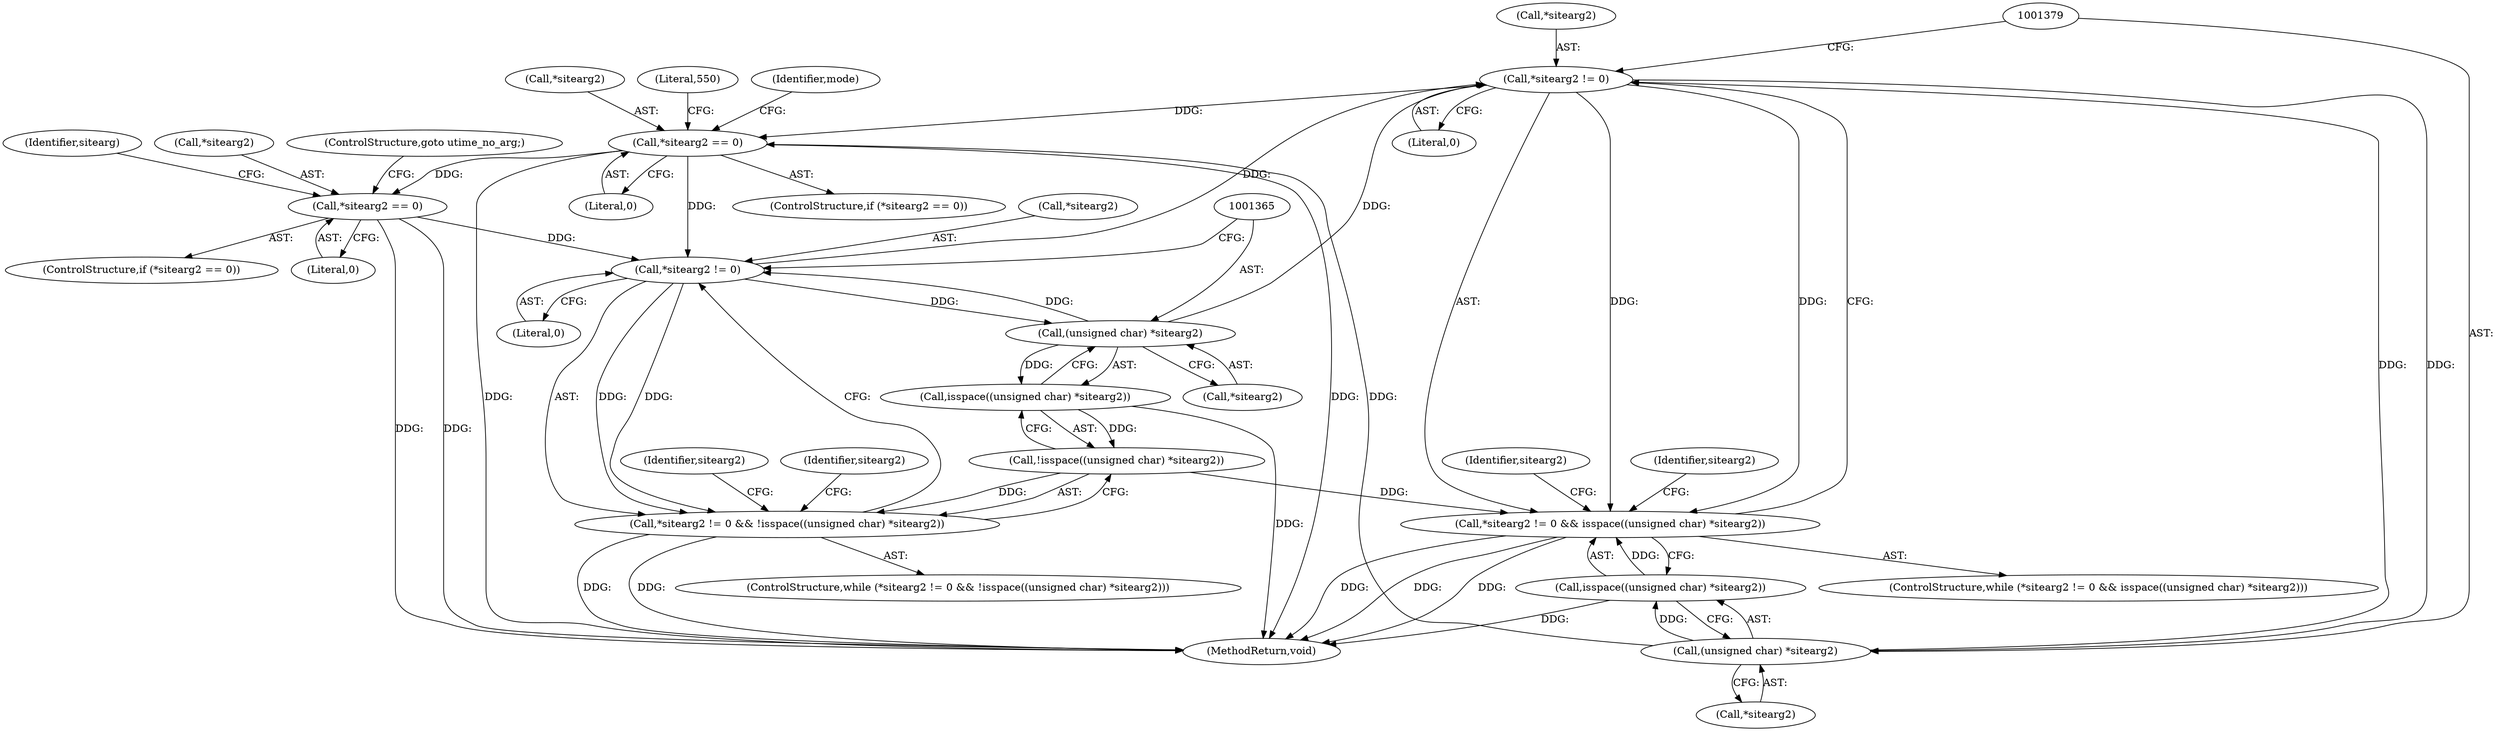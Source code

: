 digraph "0_pure-ftpd_65c4d4ad331e94661de763e9b5304d28698999c4@pointer" {
"1001373" [label="(Call,*sitearg2 != 0)"];
"1001364" [label="(Call,(unsigned char) *sitearg2)"];
"1001358" [label="(Call,*sitearg2 != 0)"];
"1001386" [label="(Call,*sitearg2 == 0)"];
"1001378" [label="(Call,(unsigned char) *sitearg2)"];
"1001373" [label="(Call,*sitearg2 != 0)"];
"1001538" [label="(Call,*sitearg2 == 0)"];
"1001372" [label="(Call,*sitearg2 != 0 && isspace((unsigned char) *sitearg2))"];
"1001357" [label="(Call,*sitearg2 != 0 && !isspace((unsigned char) *sitearg2))"];
"1001363" [label="(Call,isspace((unsigned char) *sitearg2))"];
"1001362" [label="(Call,!isspace((unsigned char) *sitearg2))"];
"1001377" [label="(Call,isspace((unsigned char) *sitearg2))"];
"1001372" [label="(Call,*sitearg2 != 0 && isspace((unsigned char) *sitearg2))"];
"1001378" [label="(Call,(unsigned char) *sitearg2)"];
"1001357" [label="(Call,*sitearg2 != 0 && !isspace((unsigned char) *sitearg2))"];
"1001387" [label="(Call,*sitearg2)"];
"1001541" [label="(Literal,0)"];
"1001545" [label="(Identifier,sitearg)"];
"1001363" [label="(Call,isspace((unsigned char) *sitearg2))"];
"1001376" [label="(Literal,0)"];
"1001537" [label="(ControlStructure,if (*sitearg2 == 0))"];
"1001358" [label="(Call,*sitearg2 != 0)"];
"1001364" [label="(Call,(unsigned char) *sitearg2)"];
"1001386" [label="(Call,*sitearg2 == 0)"];
"1001697" [label="(MethodReturn,void)"];
"1001361" [label="(Literal,0)"];
"1001374" [label="(Call,*sitearg2)"];
"1001362" [label="(Call,!isspace((unsigned char) *sitearg2))"];
"1001370" [label="(Identifier,sitearg2)"];
"1001538" [label="(Call,*sitearg2 == 0)"];
"1001375" [label="(Identifier,sitearg2)"];
"1001366" [label="(Call,*sitearg2)"];
"1001377" [label="(Call,isspace((unsigned char) *sitearg2))"];
"1001359" [label="(Call,*sitearg2)"];
"1001539" [label="(Call,*sitearg2)"];
"1001389" [label="(Literal,0)"];
"1001392" [label="(Literal,550)"];
"1001371" [label="(ControlStructure,while (*sitearg2 != 0 && isspace((unsigned char) *sitearg2)))"];
"1001373" [label="(Call,*sitearg2 != 0)"];
"1001356" [label="(ControlStructure,while (*sitearg2 != 0 && !isspace((unsigned char) *sitearg2)))"];
"1001385" [label="(ControlStructure,if (*sitearg2 == 0))"];
"1001396" [label="(Identifier,mode)"];
"1001380" [label="(Call,*sitearg2)"];
"1001384" [label="(Identifier,sitearg2)"];
"1001543" [label="(ControlStructure,goto utime_no_arg;)"];
"1001388" [label="(Identifier,sitearg2)"];
"1001373" -> "1001372"  [label="AST: "];
"1001373" -> "1001376"  [label="CFG: "];
"1001374" -> "1001373"  [label="AST: "];
"1001376" -> "1001373"  [label="AST: "];
"1001379" -> "1001373"  [label="CFG: "];
"1001372" -> "1001373"  [label="CFG: "];
"1001373" -> "1001372"  [label="DDG: "];
"1001373" -> "1001372"  [label="DDG: "];
"1001364" -> "1001373"  [label="DDG: "];
"1001378" -> "1001373"  [label="DDG: "];
"1001358" -> "1001373"  [label="DDG: "];
"1001373" -> "1001378"  [label="DDG: "];
"1001373" -> "1001386"  [label="DDG: "];
"1001364" -> "1001363"  [label="AST: "];
"1001364" -> "1001366"  [label="CFG: "];
"1001365" -> "1001364"  [label="AST: "];
"1001366" -> "1001364"  [label="AST: "];
"1001363" -> "1001364"  [label="CFG: "];
"1001364" -> "1001358"  [label="DDG: "];
"1001364" -> "1001363"  [label="DDG: "];
"1001358" -> "1001364"  [label="DDG: "];
"1001358" -> "1001357"  [label="AST: "];
"1001358" -> "1001361"  [label="CFG: "];
"1001359" -> "1001358"  [label="AST: "];
"1001361" -> "1001358"  [label="AST: "];
"1001365" -> "1001358"  [label="CFG: "];
"1001357" -> "1001358"  [label="CFG: "];
"1001358" -> "1001357"  [label="DDG: "];
"1001358" -> "1001357"  [label="DDG: "];
"1001386" -> "1001358"  [label="DDG: "];
"1001538" -> "1001358"  [label="DDG: "];
"1001386" -> "1001385"  [label="AST: "];
"1001386" -> "1001389"  [label="CFG: "];
"1001387" -> "1001386"  [label="AST: "];
"1001389" -> "1001386"  [label="AST: "];
"1001392" -> "1001386"  [label="CFG: "];
"1001396" -> "1001386"  [label="CFG: "];
"1001386" -> "1001697"  [label="DDG: "];
"1001386" -> "1001697"  [label="DDG: "];
"1001378" -> "1001386"  [label="DDG: "];
"1001386" -> "1001538"  [label="DDG: "];
"1001378" -> "1001377"  [label="AST: "];
"1001378" -> "1001380"  [label="CFG: "];
"1001379" -> "1001378"  [label="AST: "];
"1001380" -> "1001378"  [label="AST: "];
"1001377" -> "1001378"  [label="CFG: "];
"1001378" -> "1001377"  [label="DDG: "];
"1001538" -> "1001537"  [label="AST: "];
"1001538" -> "1001541"  [label="CFG: "];
"1001539" -> "1001538"  [label="AST: "];
"1001541" -> "1001538"  [label="AST: "];
"1001543" -> "1001538"  [label="CFG: "];
"1001545" -> "1001538"  [label="CFG: "];
"1001538" -> "1001697"  [label="DDG: "];
"1001538" -> "1001697"  [label="DDG: "];
"1001372" -> "1001371"  [label="AST: "];
"1001372" -> "1001377"  [label="CFG: "];
"1001377" -> "1001372"  [label="AST: "];
"1001384" -> "1001372"  [label="CFG: "];
"1001388" -> "1001372"  [label="CFG: "];
"1001372" -> "1001697"  [label="DDG: "];
"1001372" -> "1001697"  [label="DDG: "];
"1001372" -> "1001697"  [label="DDG: "];
"1001377" -> "1001372"  [label="DDG: "];
"1001362" -> "1001372"  [label="DDG: "];
"1001357" -> "1001356"  [label="AST: "];
"1001357" -> "1001362"  [label="CFG: "];
"1001362" -> "1001357"  [label="AST: "];
"1001370" -> "1001357"  [label="CFG: "];
"1001375" -> "1001357"  [label="CFG: "];
"1001357" -> "1001697"  [label="DDG: "];
"1001357" -> "1001697"  [label="DDG: "];
"1001362" -> "1001357"  [label="DDG: "];
"1001363" -> "1001362"  [label="AST: "];
"1001362" -> "1001363"  [label="CFG: "];
"1001363" -> "1001697"  [label="DDG: "];
"1001363" -> "1001362"  [label="DDG: "];
"1001377" -> "1001697"  [label="DDG: "];
}
